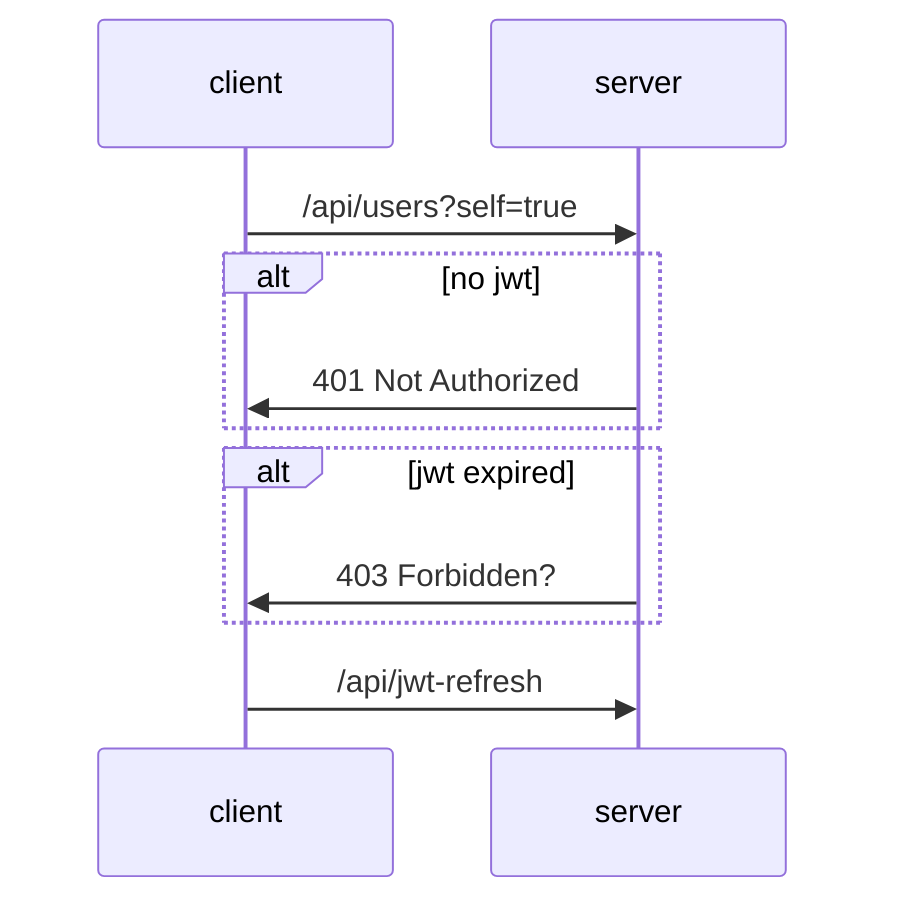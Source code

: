sequenceDiagram
  client ->> server: /api/users?self=true
  alt no jwt
  server ->> client: 401 Not Authorized
  end
  alt jwt expired
  server ->> client: 403 Forbidden?
  end
  client ->> server: /api/jwt-refresh